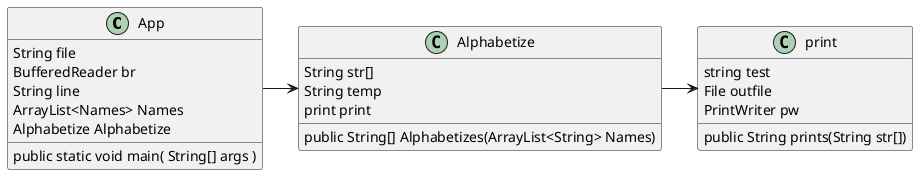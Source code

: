 @startuml
'https://plantuml.com/sequence-diagram

autonumber

@startuml
class App
{
    public static void main( String[] args )
    String file
    BufferedReader br
    String line
    ArrayList<Names> Names
    Alphabetize Alphabetize
}
class Alphabetize
{
    public String[] Alphabetizes(ArrayList<String> Names)
    String str[]
    String temp
    print print
}
class print
{
    string test
    public String prints(String str[])
    File outfile
    PrintWriter pw
}

App->Alphabetize
Alphabetize->print

@enduml
